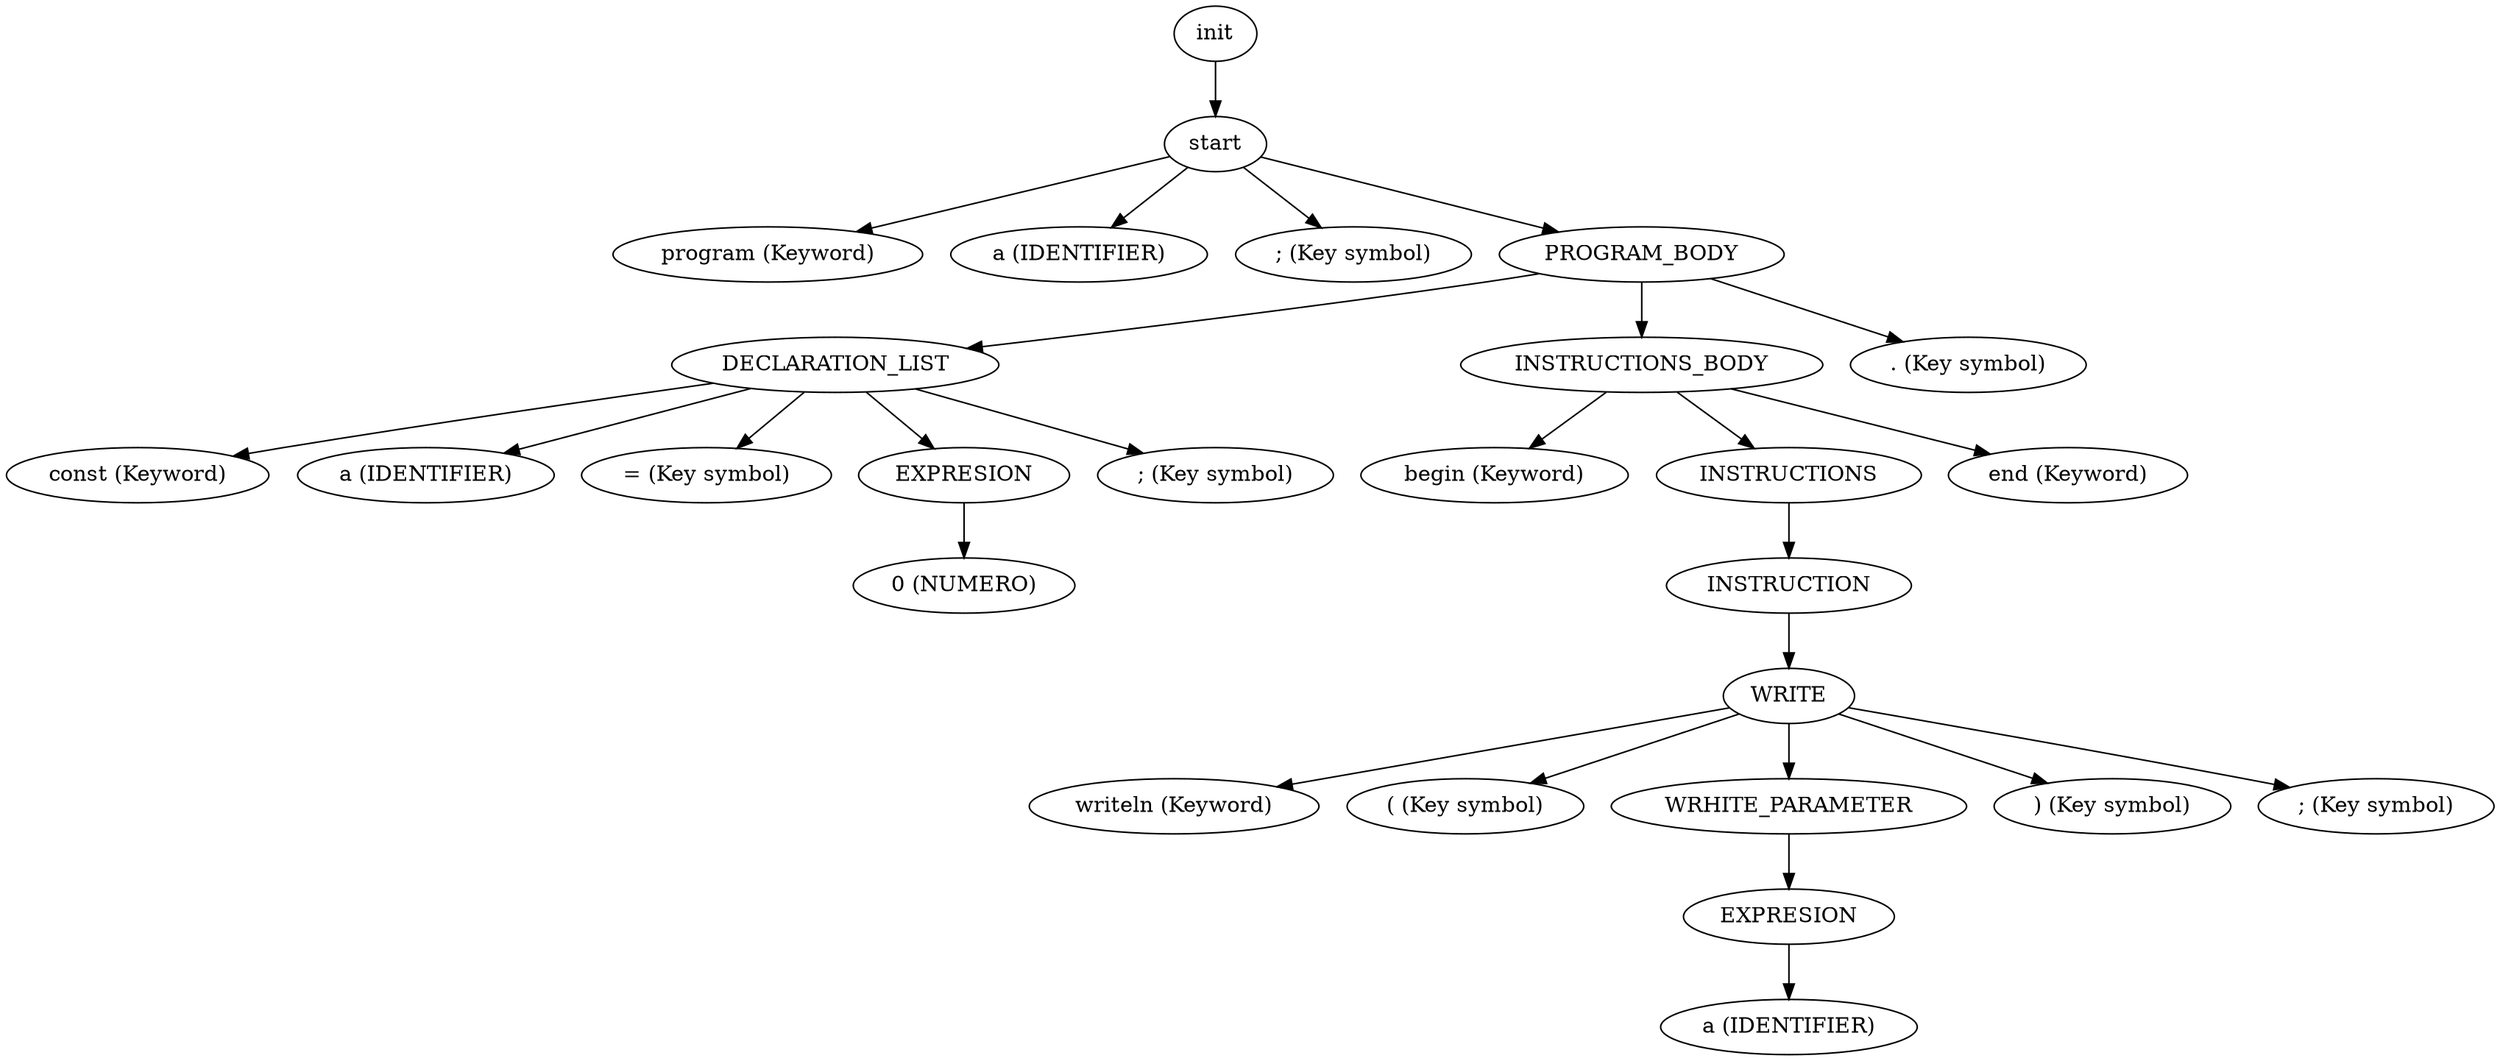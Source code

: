 digraph G{
nodo0[ label="init"];
nodo1[ label ="start"]
nodo0->nodo1; 
nodo2[ label ="program (Keyword)"]
nodo1->nodo2; 
nodo3[ label ="a (IDENTIFIER)"]
nodo1->nodo3; 
nodo4[ label ="; (Key symbol)"]
nodo1->nodo4; 
nodo5[ label ="PROGRAM_BODY"]
nodo1->nodo5; 
nodo6[ label ="DECLARATION_LIST"]
nodo5->nodo6; 
nodo7[ label ="const (Keyword)"]
nodo6->nodo7; 
nodo8[ label ="a (IDENTIFIER)"]
nodo6->nodo8; 
nodo9[ label ="= (Key symbol)"]
nodo6->nodo9; 
nodo10[ label ="EXPRESION"]
nodo6->nodo10; 
nodo11[ label ="0 (NUMERO)"]
nodo10->nodo11; 
nodo12[ label ="; (Key symbol)"]
nodo6->nodo12; 
nodo13[ label ="INSTRUCTIONS_BODY"]
nodo5->nodo13; 
nodo14[ label ="begin (Keyword)"]
nodo13->nodo14; 
nodo15[ label ="INSTRUCTIONS"]
nodo13->nodo15; 
nodo16[ label ="INSTRUCTION"]
nodo15->nodo16; 
nodo17[ label ="WRITE"]
nodo16->nodo17; 
nodo18[ label ="writeln (Keyword)"]
nodo17->nodo18; 
nodo19[ label ="( (Key symbol)"]
nodo17->nodo19; 
nodo20[ label ="WRHITE_PARAMETER"]
nodo17->nodo20; 
nodo21[ label ="EXPRESION"]
nodo20->nodo21; 
nodo22[ label ="a (IDENTIFIER)"]
nodo21->nodo22; 
nodo23[ label =") (Key symbol)"]
nodo17->nodo23; 
nodo24[ label ="; (Key symbol)"]
nodo17->nodo24; 
nodo25[ label ="end (Keyword)"]
nodo13->nodo25; 
nodo26[ label =". (Key symbol)"]
nodo5->nodo26; 
}